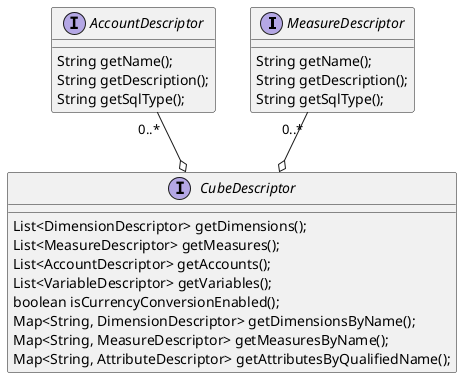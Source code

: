 @startuml

interface MeasureDescriptor {
    String getName();
    String getDescription();
    String getSqlType();
}

interface AccountDescriptor {
    String getName();
    String getDescription();
    String getSqlType();
}

interface CubeDescriptor {

    List<DimensionDescriptor> getDimensions();
    List<MeasureDescriptor> getMeasures();
    List<AccountDescriptor> getAccounts();
    List<VariableDescriptor> getVariables();
    boolean isCurrencyConversionEnabled();
    Map<String, DimensionDescriptor> getDimensionsByName();
    Map<String, MeasureDescriptor> getMeasuresByName();
    Map<String, AttributeDescriptor> getAttributesByQualifiedName();
}

CubeDescriptor o-up- "0..*" MeasureDescriptor
CubeDescriptor o-up- "0..*" AccountDescriptor
@enduml